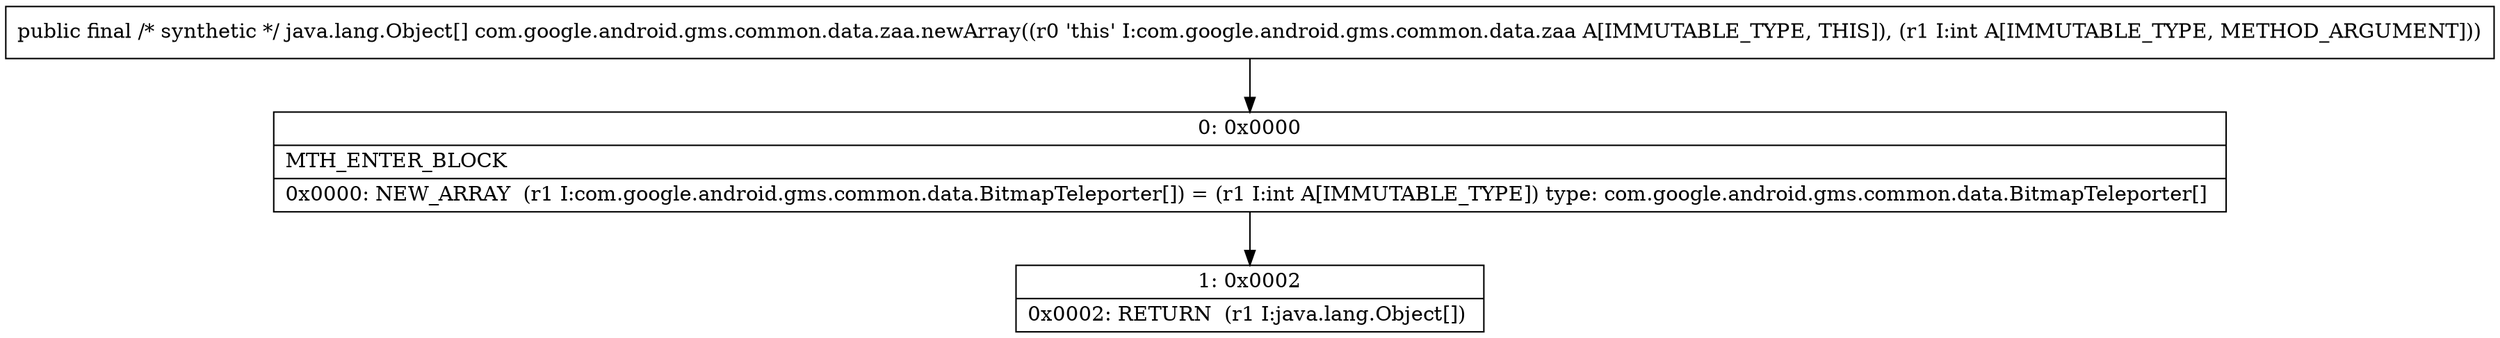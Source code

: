 digraph "CFG forcom.google.android.gms.common.data.zaa.newArray(I)[Ljava\/lang\/Object;" {
Node_0 [shape=record,label="{0\:\ 0x0000|MTH_ENTER_BLOCK\l|0x0000: NEW_ARRAY  (r1 I:com.google.android.gms.common.data.BitmapTeleporter[]) = (r1 I:int A[IMMUTABLE_TYPE]) type: com.google.android.gms.common.data.BitmapTeleporter[] \l}"];
Node_1 [shape=record,label="{1\:\ 0x0002|0x0002: RETURN  (r1 I:java.lang.Object[]) \l}"];
MethodNode[shape=record,label="{public final \/* synthetic *\/ java.lang.Object[] com.google.android.gms.common.data.zaa.newArray((r0 'this' I:com.google.android.gms.common.data.zaa A[IMMUTABLE_TYPE, THIS]), (r1 I:int A[IMMUTABLE_TYPE, METHOD_ARGUMENT])) }"];
MethodNode -> Node_0;
Node_0 -> Node_1;
}

